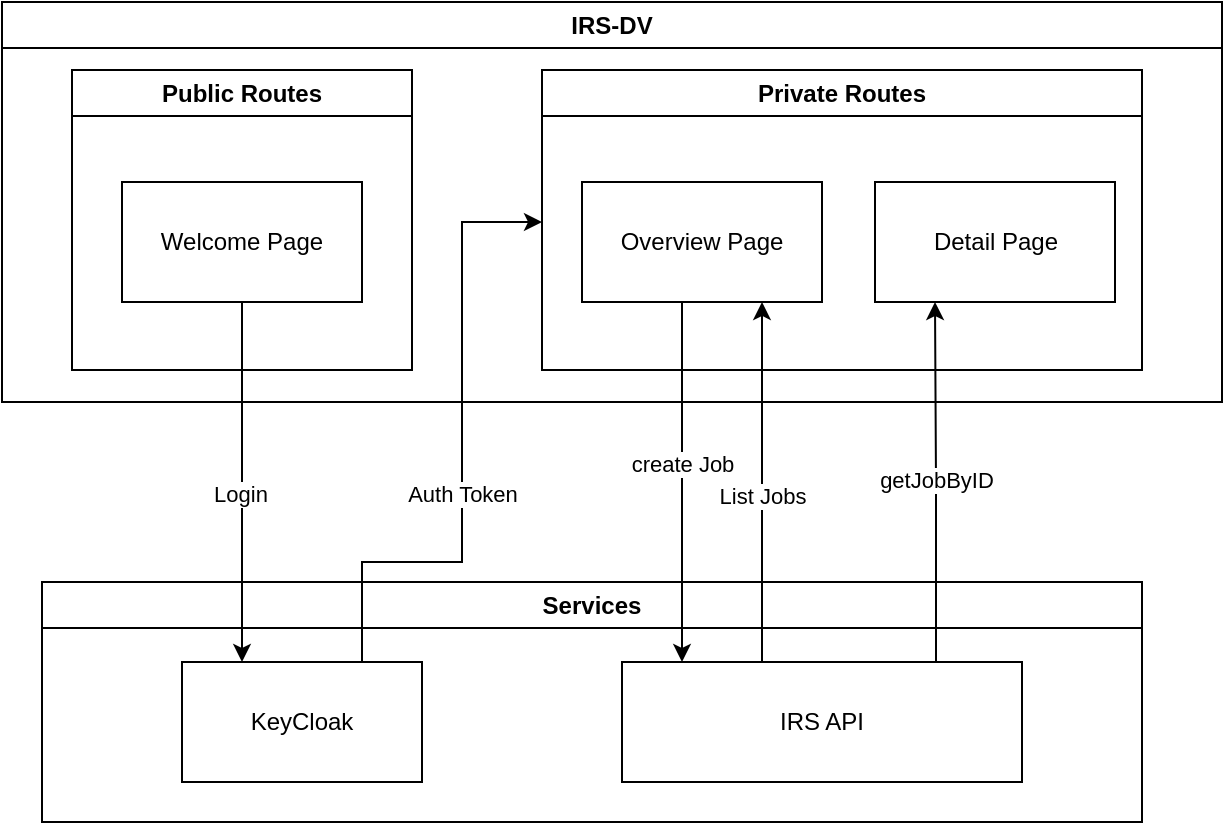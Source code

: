 <mxfile version="20.8.20" type="device"><diagram id="jWHSkTpWY1LyCFbRd3Io" name="Page-1"><mxGraphModel dx="794" dy="1074" grid="1" gridSize="10" guides="1" tooltips="1" connect="1" arrows="1" fold="1" page="1" pageScale="1" pageWidth="827" pageHeight="1169" math="0" shadow="0"><root><mxCell id="0"/><mxCell id="1" parent="0"/><mxCell id="JW6RV8QXKdocLbDWufHP-2" value="Welcome Page" style="rounded=0;whiteSpace=wrap;html=1;" parent="1" vertex="1"><mxGeometry x="190" y="230" width="120" height="60" as="geometry"/></mxCell><mxCell id="JW6RV8QXKdocLbDWufHP-3" value="Overview Page" style="rounded=0;whiteSpace=wrap;html=1;" parent="1" vertex="1"><mxGeometry x="420" y="230" width="120" height="60" as="geometry"/></mxCell><mxCell id="JW6RV8QXKdocLbDWufHP-4" value="Detail Page" style="rounded=0;whiteSpace=wrap;html=1;" parent="1" vertex="1"><mxGeometry x="566.5" y="230" width="120" height="60" as="geometry"/></mxCell><mxCell id="JW6RV8QXKdocLbDWufHP-9" value="Services" style="swimlane;whiteSpace=wrap;html=1;" parent="1" vertex="1"><mxGeometry x="150" y="430" width="550" height="120" as="geometry"><mxRectangle x="-10" y="410" width="130" height="30" as="alternateBounds"/></mxGeometry></mxCell><mxCell id="JW6RV8QXKdocLbDWufHP-8" value="KeyCloak" style="rounded=0;whiteSpace=wrap;html=1;" parent="JW6RV8QXKdocLbDWufHP-9" vertex="1"><mxGeometry x="70" y="40" width="120" height="60" as="geometry"/></mxCell><mxCell id="JW6RV8QXKdocLbDWufHP-10" value="IRS API" style="rounded=0;whiteSpace=wrap;html=1;" parent="JW6RV8QXKdocLbDWufHP-9" vertex="1"><mxGeometry x="290" y="40" width="200" height="60" as="geometry"/></mxCell><mxCell id="JW6RV8QXKdocLbDWufHP-15" style="edgeStyle=orthogonalEdgeStyle;rounded=0;orthogonalLoop=1;jettySize=auto;html=1;exitX=0.25;exitY=1;exitDx=0;exitDy=0;" parent="1" source="JW6RV8QXKdocLbDWufHP-3" target="JW6RV8QXKdocLbDWufHP-10" edge="1"><mxGeometry relative="1" as="geometry"><mxPoint x="470" y="550" as="targetPoint"/><Array as="points"><mxPoint x="470" y="290"/></Array></mxGeometry></mxCell><mxCell id="JW6RV8QXKdocLbDWufHP-16" value="create Job" style="edgeLabel;html=1;align=center;verticalAlign=middle;resizable=0;points=[];" parent="JW6RV8QXKdocLbDWufHP-15" vertex="1" connectable="0"><mxGeometry x="0.045" y="-2" relative="1" as="geometry"><mxPoint x="2" y="-4" as="offset"/></mxGeometry></mxCell><mxCell id="JW6RV8QXKdocLbDWufHP-14" value="Auth Token" style="edgeStyle=orthogonalEdgeStyle;rounded=0;orthogonalLoop=1;jettySize=auto;html=1;exitX=0.75;exitY=0;exitDx=0;exitDy=0;" parent="1" source="JW6RV8QXKdocLbDWufHP-8" edge="1"><mxGeometry x="-0.136" relative="1" as="geometry"><mxPoint x="400" y="250" as="targetPoint"/><Array as="points"><mxPoint x="320" y="420"/><mxPoint x="360" y="420"/><mxPoint x="360" y="249"/></Array><mxPoint as="offset"/></mxGeometry></mxCell><mxCell id="JW6RV8QXKdocLbDWufHP-17" value="List Jobs" style="edgeStyle=orthogonalEdgeStyle;rounded=0;orthogonalLoop=1;jettySize=auto;html=1;exitX=0.5;exitY=0;exitDx=0;exitDy=0;entryX=0.75;entryY=1;entryDx=0;entryDy=0;" parent="1" source="JW6RV8QXKdocLbDWufHP-10" target="JW6RV8QXKdocLbDWufHP-3" edge="1"><mxGeometry x="0.077" relative="1" as="geometry"><Array as="points"><mxPoint x="510" y="470"/></Array><mxPoint as="offset"/></mxGeometry></mxCell><mxCell id="JW6RV8QXKdocLbDWufHP-18" value="getJobByID" style="edgeStyle=orthogonalEdgeStyle;rounded=0;orthogonalLoop=1;jettySize=auto;html=1;exitX=0.75;exitY=0;exitDx=0;exitDy=0;entryX=0.25;entryY=1;entryDx=0;entryDy=0;" parent="1" source="JW6RV8QXKdocLbDWufHP-10" target="JW6RV8QXKdocLbDWufHP-4" edge="1"><mxGeometry x="0.05" relative="1" as="geometry"><Array as="points"><mxPoint x="597" y="470"/><mxPoint x="597" y="380"/></Array><mxPoint as="offset"/></mxGeometry></mxCell><mxCell id="JW6RV8QXKdocLbDWufHP-11" style="edgeStyle=orthogonalEdgeStyle;rounded=0;orthogonalLoop=1;jettySize=auto;html=1;exitX=0.5;exitY=1;exitDx=0;exitDy=0;entryX=0.25;entryY=0;entryDx=0;entryDy=0;" parent="1" source="JW6RV8QXKdocLbDWufHP-2" target="JW6RV8QXKdocLbDWufHP-8" edge="1"><mxGeometry relative="1" as="geometry"><Array as="points"><mxPoint x="250" y="410"/><mxPoint x="250" y="410"/></Array></mxGeometry></mxCell><mxCell id="JW6RV8QXKdocLbDWufHP-12" value="Login" style="edgeLabel;html=1;align=center;verticalAlign=middle;resizable=0;points=[];" parent="JW6RV8QXKdocLbDWufHP-11" vertex="1" connectable="0"><mxGeometry x="-0.095" y="-1" relative="1" as="geometry"><mxPoint y="14" as="offset"/></mxGeometry></mxCell><mxCell id="JW6RV8QXKdocLbDWufHP-23" value="Private Routes" style="swimlane;whiteSpace=wrap;html=1;" parent="1" vertex="1"><mxGeometry x="400" y="174" width="300" height="150" as="geometry"/></mxCell><mxCell id="JW6RV8QXKdocLbDWufHP-24" value="Public Routes" style="swimlane;whiteSpace=wrap;html=1;" parent="1" vertex="1"><mxGeometry x="165" y="174" width="170" height="150" as="geometry"/></mxCell><mxCell id="JW6RV8QXKdocLbDWufHP-26" value="IRS-DV" style="swimlane;whiteSpace=wrap;html=1;" parent="1" vertex="1"><mxGeometry x="130" y="140" width="610" height="200" as="geometry"/></mxCell></root></mxGraphModel></diagram></mxfile>